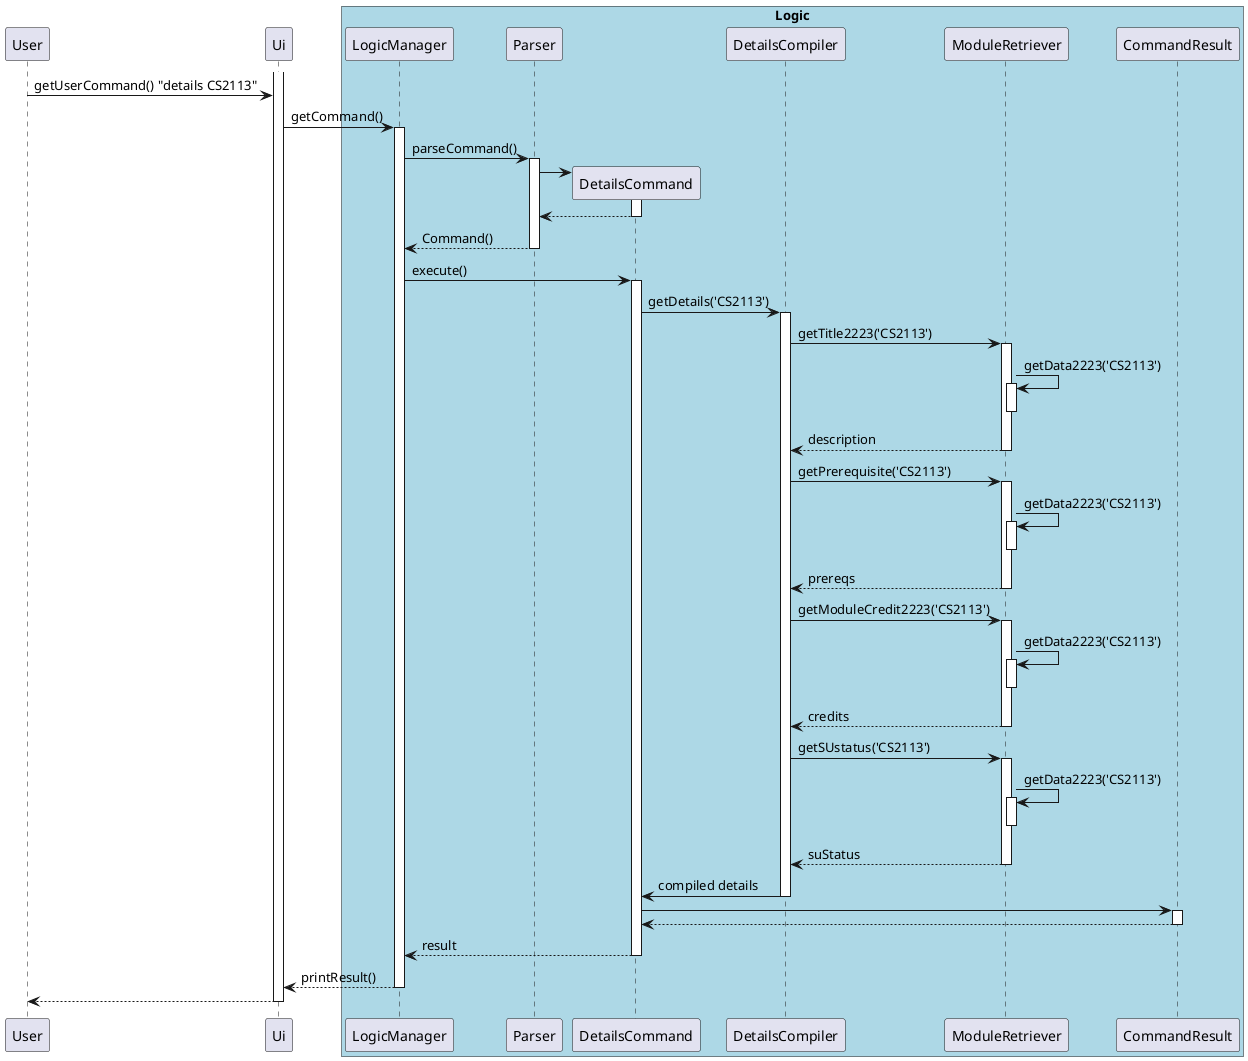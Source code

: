 @startuml
participant User

activate Ui
User -> Ui: getUserCommand() "details CS2113"
box "Logic" #LightBlue
Ui -> LogicManager: getCommand()
activate LogicManager

LogicManager -> Parser: parseCommand()
activate Parser

create DetailsCommand
Parser -> DetailsCommand
activate DetailsCommand

DetailsCommand --> Parser:
deactivate DetailsCommand

Parser --> LogicManager: Command()
deactivate Parser


LogicManager -> DetailsCommand: execute()
activate DetailsCommand

DetailsCommand -> DetailsCompiler: getDetails('CS2113')
activate DetailsCompiler

DetailsCompiler -> ModuleRetriever: getTitle2223('CS2113')
activate ModuleRetriever

ModuleRetriever -> ModuleRetriever: getData2223('CS2113')
activate ModuleRetriever
deactivate ModuleRetriever
ModuleRetriever --> DetailsCompiler: description
deactivate ModuleRetriever


DetailsCompiler -> ModuleRetriever: getPrerequisite('CS2113')
activate ModuleRetriever
ModuleRetriever -> ModuleRetriever: getData2223('CS2113')
activate ModuleRetriever
deactivate ModuleRetriever
ModuleRetriever --> DetailsCompiler: prereqs
deactivate ModuleRetriever


DetailsCompiler -> ModuleRetriever: getModuleCredit2223('CS2113')
activate ModuleRetriever
ModuleRetriever -> ModuleRetriever: getData2223('CS2113')
activate ModuleRetriever
deactivate ModuleRetriever
ModuleRetriever --> DetailsCompiler: credits
deactivate ModuleRetriever

DetailsCompiler -> ModuleRetriever: getSUstatus('CS2113')
activate ModuleRetriever
ModuleRetriever -> ModuleRetriever: getData2223('CS2113')
activate ModuleRetriever
deactivate ModuleRetriever
ModuleRetriever --> DetailsCompiler: suStatus
deactivate ModuleRetriever

DetailsCompiler -> DetailsCommand: compiled details
deactivate DetailsCompiler

DetailsCommand -> CommandResult
activate CommandResult
CommandResult --> DetailsCommand
deactivate CommandResult

DetailsCommand --> LogicManager: result
deactivate DetailsCommand

LogicManager --> Ui: printResult()
deactivate LogicManager

Ui --> User
deactivate Ui

@enduml